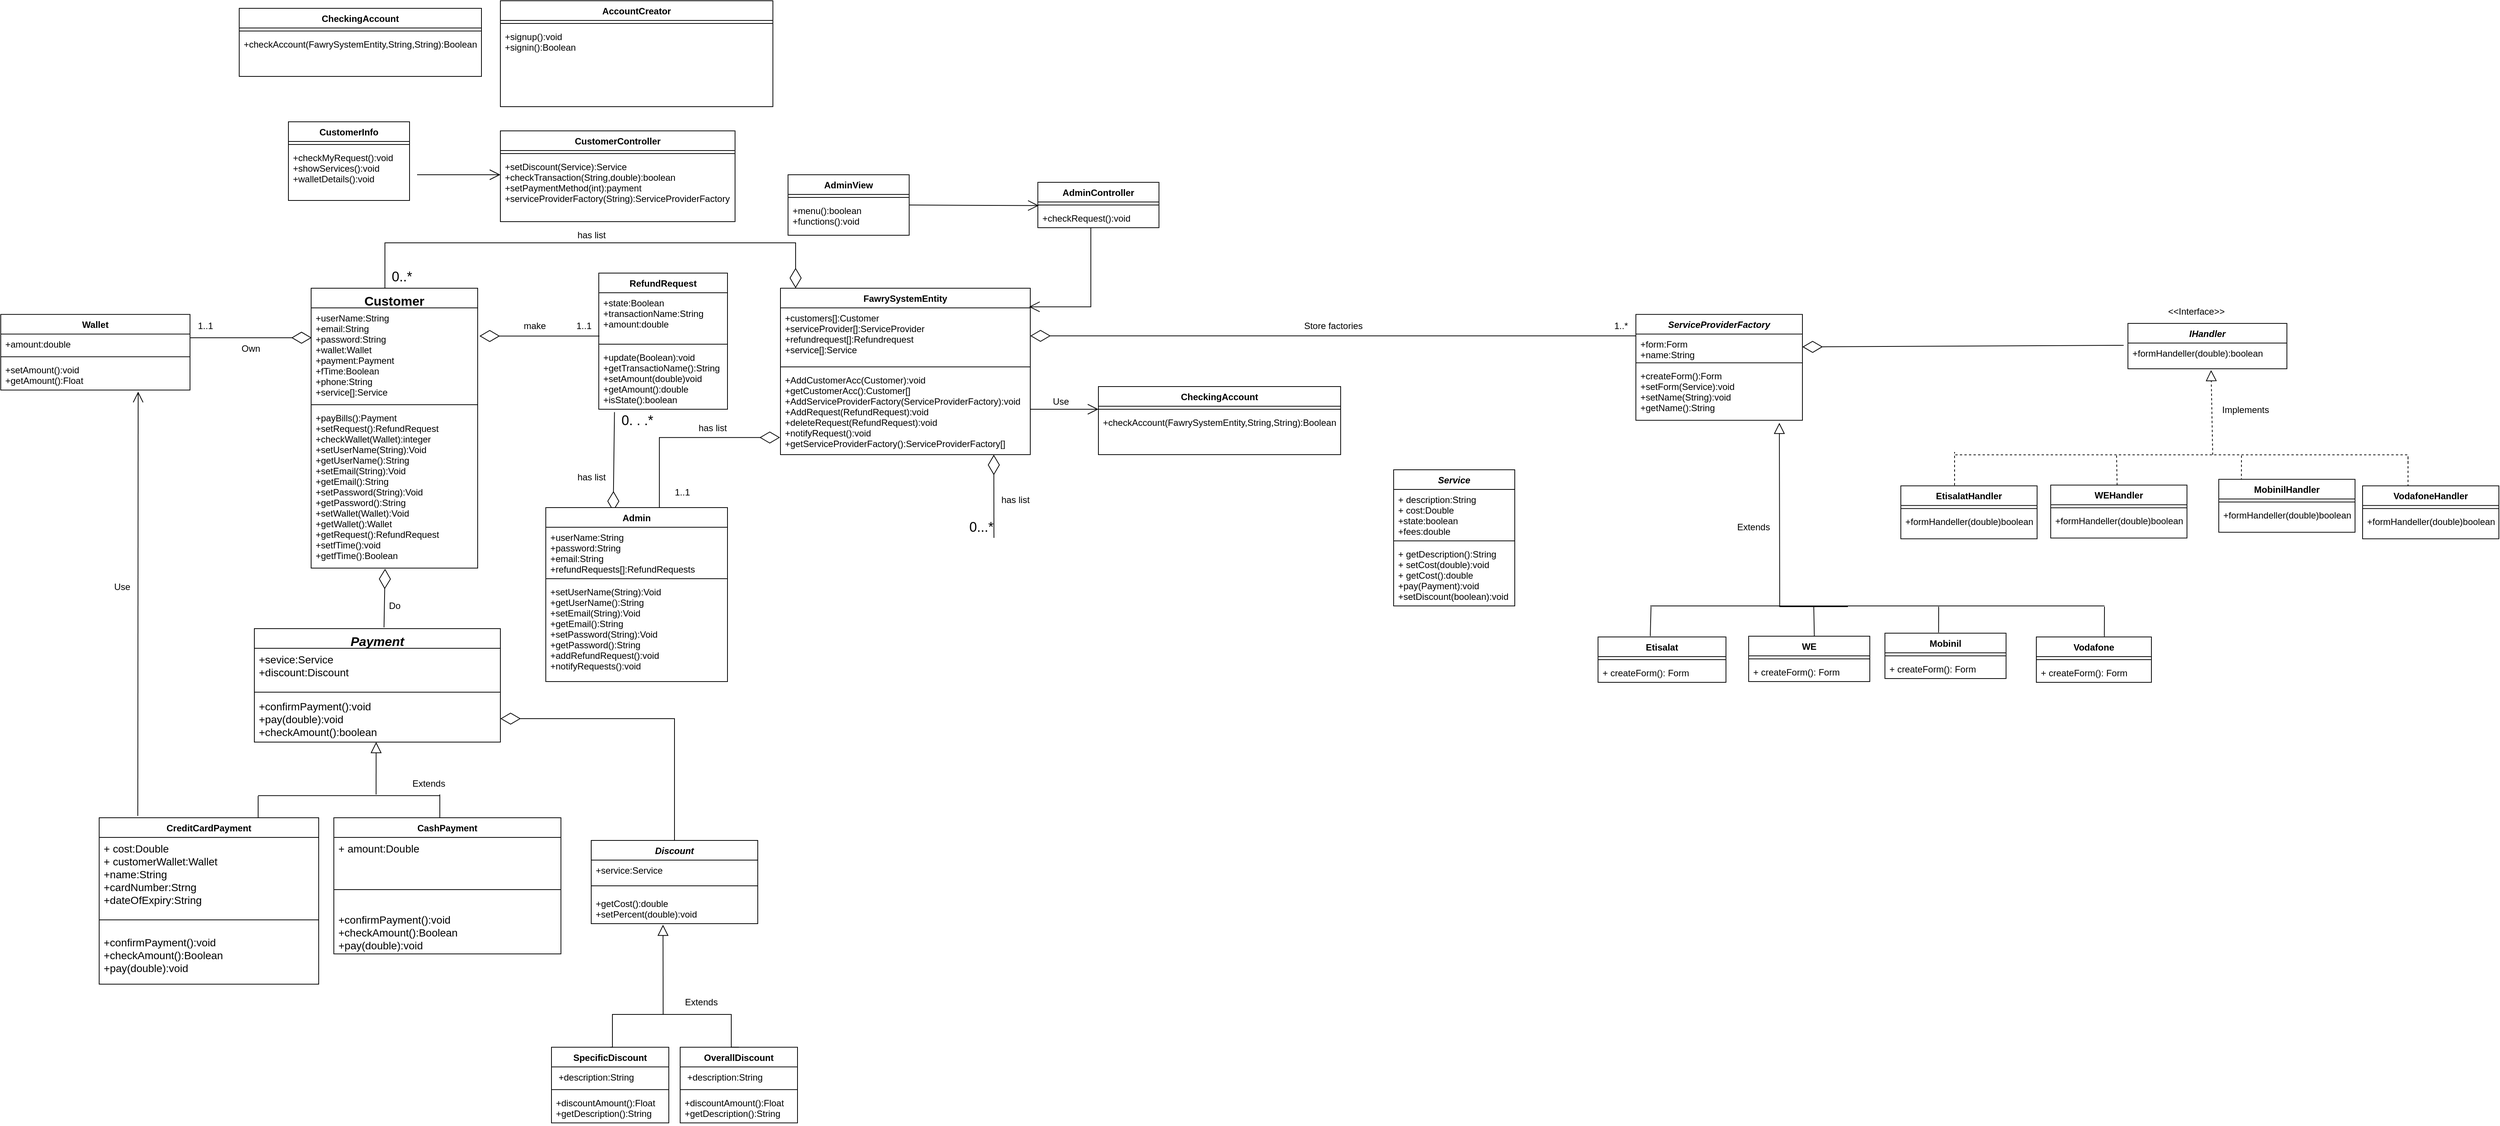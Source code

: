 <mxfile version="20.7.4" type="device"><diagram id="1RQ4lbijzEY4sFkO3ZOC" name="Page-1"><mxGraphModel dx="2350" dy="1999" grid="1" gridSize="10" guides="1" tooltips="1" connect="1" arrows="1" fold="1" page="1" pageScale="1" pageWidth="850" pageHeight="1100" math="0" shadow="0"><root><mxCell id="0"/><mxCell id="1" parent="0"/><mxCell id="um79pmRPh8STGuMXnZxT-13" value="Wallet" style="swimlane;fontStyle=1;align=center;verticalAlign=top;childLayout=stackLayout;horizontal=1;startSize=26;horizontalStack=0;resizeParent=1;resizeParentMax=0;resizeLast=0;collapsible=1;marginBottom=0;" parent="1" vertex="1"><mxGeometry x="-740" y="4.59" width="250" height="100" as="geometry"/></mxCell><mxCell id="um79pmRPh8STGuMXnZxT-14" value="+amount:double&#10;" style="text;strokeColor=none;fillColor=none;align=left;verticalAlign=top;spacingLeft=4;spacingRight=4;overflow=hidden;rotatable=0;points=[[0,0.5],[1,0.5]];portConstraint=eastwest;" parent="um79pmRPh8STGuMXnZxT-13" vertex="1"><mxGeometry y="26" width="250" height="26" as="geometry"/></mxCell><mxCell id="um79pmRPh8STGuMXnZxT-15" value="" style="line;strokeWidth=1;fillColor=none;align=left;verticalAlign=middle;spacingTop=-1;spacingLeft=3;spacingRight=3;rotatable=0;labelPosition=right;points=[];portConstraint=eastwest;" parent="um79pmRPh8STGuMXnZxT-13" vertex="1"><mxGeometry y="52" width="250" height="8" as="geometry"/></mxCell><mxCell id="um79pmRPh8STGuMXnZxT-16" value="+setAmount():void&#10;+getAmount():Float" style="text;strokeColor=none;fillColor=none;align=left;verticalAlign=top;spacingLeft=4;spacingRight=4;overflow=hidden;rotatable=0;points=[[0,0.5],[1,0.5]];portConstraint=eastwest;" parent="um79pmRPh8STGuMXnZxT-13" vertex="1"><mxGeometry y="60" width="250" height="40" as="geometry"/></mxCell><mxCell id="um79pmRPh8STGuMXnZxT-22" value="" style="endArrow=diamondThin;endFill=0;endSize=24;html=1;rounded=0;entryX=0.004;entryY=-0.008;entryDx=0;entryDy=0;entryPerimeter=0;exitX=1;exitY=0.188;exitDx=0;exitDy=0;exitPerimeter=0;" parent="1" source="um79pmRPh8STGuMXnZxT-14" edge="1"><mxGeometry width="160" relative="1" as="geometry"><mxPoint x="-420" y="35" as="sourcePoint"/><mxPoint x="-329.2" y="35.488" as="targetPoint"/></mxGeometry></mxCell><mxCell id="um79pmRPh8STGuMXnZxT-61" value="CreditCardPayment" style="swimlane;fontStyle=1;align=center;verticalAlign=top;childLayout=stackLayout;horizontal=1;startSize=26;horizontalStack=0;resizeParent=1;resizeParentMax=0;resizeLast=0;collapsible=1;marginBottom=0;" parent="1" vertex="1"><mxGeometry x="-610" y="670" width="290" height="220" as="geometry"/></mxCell><mxCell id="mpsDsUmjlcxF8dtk74D0-44" value="+ cost:Double&#10;+ customerWallet:Wallet&#10;+name:String&#10;+cardNumber:Strng&#10;+dateOfExpiry:String" style="text;strokeColor=none;fillColor=none;align=left;verticalAlign=top;spacingLeft=4;spacingRight=4;overflow=hidden;rotatable=0;points=[[0,0.5],[1,0.5]];portConstraint=eastwest;fontSize=14;" parent="um79pmRPh8STGuMXnZxT-61" vertex="1"><mxGeometry y="26" width="290" height="94" as="geometry"/></mxCell><mxCell id="um79pmRPh8STGuMXnZxT-63" value="" style="line;strokeWidth=1;fillColor=none;align=left;verticalAlign=middle;spacingTop=-1;spacingLeft=3;spacingRight=3;rotatable=0;labelPosition=right;points=[];portConstraint=eastwest;" parent="um79pmRPh8STGuMXnZxT-61" vertex="1"><mxGeometry y="120" width="290" height="30" as="geometry"/></mxCell><mxCell id="mpsDsUmjlcxF8dtk74D0-45" value="+confirmPayment():void&#10;+checkAmount():Boolean&#10;+pay(double):void" style="text;strokeColor=none;fillColor=none;align=left;verticalAlign=top;spacingLeft=4;spacingRight=4;overflow=hidden;rotatable=0;points=[[0,0.5],[1,0.5]];portConstraint=eastwest;fontSize=14;" parent="um79pmRPh8STGuMXnZxT-61" vertex="1"><mxGeometry y="150" width="290" height="70" as="geometry"/></mxCell><mxCell id="um79pmRPh8STGuMXnZxT-65" value="" style="endArrow=block;endFill=0;endSize=12;html=1;rounded=0;entryX=0.495;entryY=1;entryDx=0;entryDy=0;entryPerimeter=0;" parent="1" target="mpsDsUmjlcxF8dtk74D0-43" edge="1"><mxGeometry width="160" relative="1" as="geometry"><mxPoint x="-244.2" y="639.19" as="sourcePoint"/><mxPoint x="-244" y="580" as="targetPoint"/></mxGeometry></mxCell><mxCell id="um79pmRPh8STGuMXnZxT-66" value="" style="endArrow=none;html=1;rounded=0;" parent="1" edge="1"><mxGeometry width="50" height="50" relative="1" as="geometry"><mxPoint x="-400" y="640.78" as="sourcePoint"/><mxPoint x="-160" y="640.78" as="targetPoint"/></mxGeometry></mxCell><mxCell id="um79pmRPh8STGuMXnZxT-67" value="" style="endArrow=none;html=1;rounded=0;" parent="1" edge="1"><mxGeometry width="50" height="50" relative="1" as="geometry"><mxPoint x="-400" y="670" as="sourcePoint"/><mxPoint x="-400" y="641.19" as="targetPoint"/></mxGeometry></mxCell><mxCell id="um79pmRPh8STGuMXnZxT-68" value="" style="endArrow=none;html=1;rounded=0;" parent="1" edge="1"><mxGeometry width="50" height="50" relative="1" as="geometry"><mxPoint x="-160" y="679.19" as="sourcePoint"/><mxPoint x="-160" y="639.19" as="targetPoint"/></mxGeometry></mxCell><mxCell id="X_IhOLupGLxGYrl5g302-16" value="" style="endArrow=diamondThin;endFill=0;endSize=24;html=1;rounded=0;exitX=0.122;exitY=1.046;exitDx=0;exitDy=0;exitPerimeter=0;entryX=0.371;entryY=0.022;entryDx=0;entryDy=0;entryPerimeter=0;" parent="1" source="ZZKwGutRrOX9FmuU-Jzd-17" target="uCQElASa_65ffmEhhu0F-1" edge="1"><mxGeometry width="160" relative="1" as="geometry"><mxPoint x="69" y="50" as="sourcePoint"/><mxPoint x="70" y="330" as="targetPoint"/></mxGeometry></mxCell><mxCell id="X_IhOLupGLxGYrl5g302-17" value="&lt;font style=&quot;font-size: 18px;&quot;&gt;0. . .*&lt;/font&gt;" style="text;html=1;strokeColor=none;fillColor=none;align=center;verticalAlign=middle;whiteSpace=wrap;rounded=0;" parent="1" vertex="1"><mxGeometry x="71" y="130" width="60" height="30" as="geometry"/></mxCell><mxCell id="mpsDsUmjlcxF8dtk74D0-13" value="FawrySystemEntity" style="swimlane;fontStyle=1;align=center;verticalAlign=top;childLayout=stackLayout;horizontal=1;startSize=26;horizontalStack=0;resizeParent=1;resizeParentMax=0;resizeLast=0;collapsible=1;marginBottom=0;" parent="1" vertex="1"><mxGeometry x="290" y="-30" width="330" height="220" as="geometry"/></mxCell><mxCell id="mpsDsUmjlcxF8dtk74D0-14" value="+customers[]:Customer&#10;+serviceProvider[]:ServiceProvider&#10;+refundrequest[]:Refundrequest&#10;+service[]:Service&#10;" style="text;strokeColor=none;fillColor=none;align=left;verticalAlign=top;spacingLeft=4;spacingRight=4;overflow=hidden;rotatable=0;points=[[0,0.5],[1,0.5]];portConstraint=eastwest;" parent="mpsDsUmjlcxF8dtk74D0-13" vertex="1"><mxGeometry y="26" width="330" height="74" as="geometry"/></mxCell><mxCell id="mpsDsUmjlcxF8dtk74D0-15" value="" style="line;strokeWidth=1;fillColor=none;align=left;verticalAlign=middle;spacingTop=-1;spacingLeft=3;spacingRight=3;rotatable=0;labelPosition=right;points=[];portConstraint=eastwest;" parent="mpsDsUmjlcxF8dtk74D0-13" vertex="1"><mxGeometry y="100" width="330" height="8" as="geometry"/></mxCell><mxCell id="mpsDsUmjlcxF8dtk74D0-16" value="+AddCustomerAcc(Customer):void&#10;+getCustomerAcc():Customer[]&#10;+AddServiceProviderFactory(ServiceProviderFactory):void&#10;+AddRequest(RefundRequest):void&#10;+deleteRequest(RefundRequest):void&#10;+notifyRequest():void&#10;+getServiceProviderFactory():ServiceProviderFactory[]" style="text;strokeColor=none;fillColor=none;align=left;verticalAlign=top;spacingLeft=4;spacingRight=4;overflow=hidden;rotatable=0;points=[[0,0.5],[1,0.5]];portConstraint=eastwest;" parent="mpsDsUmjlcxF8dtk74D0-13" vertex="1"><mxGeometry y="108" width="330" height="112" as="geometry"/></mxCell><mxCell id="mpsDsUmjlcxF8dtk74D0-19" value="" style="endArrow=diamondThin;endFill=0;endSize=24;html=1;rounded=0;edgeStyle=orthogonalEdgeStyle;entryX=-0.002;entryY=0.798;entryDx=0;entryDy=0;entryPerimeter=0;" parent="1" source="uCQElASa_65ffmEhhu0F-1" target="mpsDsUmjlcxF8dtk74D0-16" edge="1"><mxGeometry width="160" relative="1" as="geometry"><mxPoint x="130" y="280" as="sourcePoint"/><mxPoint x="260" y="170" as="targetPoint"/><Array as="points"><mxPoint x="130" y="167"/></Array></mxGeometry></mxCell><mxCell id="mpsDsUmjlcxF8dtk74D0-23" value="" style="endArrow=diamondThin;endFill=0;endSize=24;html=1;rounded=0;fontSize=18;edgeStyle=orthogonalEdgeStyle;exitX=0.443;exitY=0.07;exitDx=0;exitDy=0;exitPerimeter=0;" parent="1" source="mpsDsUmjlcxF8dtk74D0-33" edge="1"><mxGeometry width="160" relative="1" as="geometry"><mxPoint x="-241.4" y="7" as="sourcePoint"/><mxPoint x="310" y="-30" as="targetPoint"/><Array as="points"><mxPoint x="-232" y="-90"/><mxPoint x="310" y="-90"/></Array></mxGeometry></mxCell><mxCell id="mpsDsUmjlcxF8dtk74D0-24" value="&lt;font style=&quot;font-size: 18px;&quot;&gt;0..*&lt;/font&gt;" style="text;html=1;strokeColor=none;fillColor=none;align=center;verticalAlign=middle;whiteSpace=wrap;rounded=0;" parent="1" vertex="1"><mxGeometry x="-240" y="-60" width="60" height="30" as="geometry"/></mxCell><mxCell id="mpsDsUmjlcxF8dtk74D0-25" value="" style="endArrow=diamondThin;endFill=0;endSize=24;html=1;rounded=0;entryX=1;entryY=0.5;entryDx=0;entryDy=0;edgeStyle=orthogonalEdgeStyle;exitX=0;exitY=0.182;exitDx=0;exitDy=0;exitPerimeter=0;" parent="1" source="7oeGyRP91o4FRapvEFG--23" target="mpsDsUmjlcxF8dtk74D0-14" edge="1"><mxGeometry width="160" relative="1" as="geometry"><mxPoint x="1390" y="30" as="sourcePoint"/><mxPoint x="880.96" y="49.996" as="targetPoint"/><Array as="points"><mxPoint x="1420" y="33"/></Array></mxGeometry></mxCell><mxCell id="mpsDsUmjlcxF8dtk74D0-31" value="" style="endArrow=diamondThin;endFill=0;endSize=24;html=1;rounded=0;fontSize=18;entryX=0.854;entryY=1.001;entryDx=0;entryDy=0;entryPerimeter=0;" parent="1" target="mpsDsUmjlcxF8dtk74D0-16" edge="1"><mxGeometry width="160" relative="1" as="geometry"><mxPoint x="572" y="300" as="sourcePoint"/><mxPoint x="465" y="170" as="targetPoint"/></mxGeometry></mxCell><mxCell id="mpsDsUmjlcxF8dtk74D0-33" value="Customer" style="swimlane;fontStyle=1;align=center;verticalAlign=top;childLayout=stackLayout;horizontal=1;startSize=26;horizontalStack=0;resizeParent=1;resizeParentMax=0;resizeLast=0;collapsible=1;marginBottom=0;fontSize=17;" parent="1" vertex="1"><mxGeometry x="-330" y="-30" width="220" height="370" as="geometry"/></mxCell><mxCell id="mpsDsUmjlcxF8dtk74D0-34" value="+userName:String&#10;+email:String&#10;+password:String&#10;+wallet:Wallet&#10;+payment:Payment&#10;+fTime:Boolean&#10;+phone:String&#10;+service[]:Service&#10;" style="text;strokeColor=none;fillColor=none;align=left;verticalAlign=top;spacingLeft=4;spacingRight=4;overflow=hidden;rotatable=0;points=[[0,0.5],[1,0.5]];portConstraint=eastwest;fontSize=12;" parent="mpsDsUmjlcxF8dtk74D0-33" vertex="1"><mxGeometry y="26" width="220" height="124" as="geometry"/></mxCell><mxCell id="mpsDsUmjlcxF8dtk74D0-35" value="" style="line;strokeWidth=1;fillColor=none;align=left;verticalAlign=middle;spacingTop=-1;spacingLeft=3;spacingRight=3;rotatable=0;labelPosition=right;points=[];portConstraint=eastwest;fontSize=18;" parent="mpsDsUmjlcxF8dtk74D0-33" vertex="1"><mxGeometry y="150" width="220" height="8" as="geometry"/></mxCell><mxCell id="mpsDsUmjlcxF8dtk74D0-36" value="+payBills():Payment&#10;+setRequest():RefundRequest&#10;+checkWallet(Wallet):integer&#10;+setUserName(String):Void&#10;+getUserName():String&#10;+setEmail(String):Void&#10;+getEmail():String&#10;+setPassword(String):Void&#10;+getPassword():String&#10;+setWallet(Wallet):Void&#10;+getWallet():Wallet&#10;+getRequest():RefundRequest&#10;+setfTime():void&#10;+getfTime():Boolean&#10;" style="text;strokeColor=none;fillColor=none;align=left;verticalAlign=top;spacingLeft=4;spacingRight=4;overflow=hidden;rotatable=0;points=[[0,0.5],[1,0.5]];portConstraint=eastwest;fontSize=12;" parent="mpsDsUmjlcxF8dtk74D0-33" vertex="1"><mxGeometry y="158" width="220" height="212" as="geometry"/></mxCell><mxCell id="mpsDsUmjlcxF8dtk74D0-40" value="Payment" style="swimlane;fontStyle=3;align=center;verticalAlign=top;childLayout=stackLayout;horizontal=1;startSize=26;horizontalStack=0;resizeParent=1;resizeParentMax=0;resizeLast=0;collapsible=1;marginBottom=0;fontSize=17;" parent="1" vertex="1"><mxGeometry x="-405" y="420" width="325" height="150" as="geometry"/></mxCell><mxCell id="mpsDsUmjlcxF8dtk74D0-41" value="+sevice:Service&#10;+discount:Discount&#10;" style="text;strokeColor=none;fillColor=none;align=left;verticalAlign=top;spacingLeft=4;spacingRight=4;overflow=hidden;rotatable=0;points=[[0,0.5],[1,0.5]];portConstraint=eastwest;fontSize=14;" parent="mpsDsUmjlcxF8dtk74D0-40" vertex="1"><mxGeometry y="26" width="325" height="54" as="geometry"/></mxCell><mxCell id="mpsDsUmjlcxF8dtk74D0-42" value="" style="line;strokeWidth=1;fillColor=none;align=left;verticalAlign=middle;spacingTop=-1;spacingLeft=3;spacingRight=3;rotatable=0;labelPosition=right;points=[];portConstraint=eastwest;fontSize=17;" parent="mpsDsUmjlcxF8dtk74D0-40" vertex="1"><mxGeometry y="80" width="325" height="8" as="geometry"/></mxCell><mxCell id="mpsDsUmjlcxF8dtk74D0-43" value="+confirmPayment():void&#10;+pay(double):void&#10;+checkAmount():boolean" style="text;strokeColor=none;fillColor=none;align=left;verticalAlign=top;spacingLeft=4;spacingRight=4;overflow=hidden;rotatable=0;points=[[0,0.5],[1,0.5]];portConstraint=eastwest;fontSize=14;" parent="mpsDsUmjlcxF8dtk74D0-40" vertex="1"><mxGeometry y="88" width="325" height="62" as="geometry"/></mxCell><mxCell id="mpsDsUmjlcxF8dtk74D0-46" value="CashPayment" style="swimlane;fontStyle=1;align=center;verticalAlign=top;childLayout=stackLayout;horizontal=1;startSize=26;horizontalStack=0;resizeParent=1;resizeParentMax=0;resizeLast=0;collapsible=1;marginBottom=0;" parent="1" vertex="1"><mxGeometry x="-300" y="670" width="300" height="180" as="geometry"/></mxCell><mxCell id="mpsDsUmjlcxF8dtk74D0-47" value="+ amount:Double" style="text;strokeColor=none;fillColor=none;align=left;verticalAlign=top;spacingLeft=4;spacingRight=4;overflow=hidden;rotatable=0;points=[[0,0.5],[1,0.5]];portConstraint=eastwest;fontSize=14;" parent="mpsDsUmjlcxF8dtk74D0-46" vertex="1"><mxGeometry y="26" width="300" height="44" as="geometry"/></mxCell><mxCell id="mpsDsUmjlcxF8dtk74D0-48" value="" style="line;strokeWidth=1;fillColor=none;align=left;verticalAlign=middle;spacingTop=-1;spacingLeft=3;spacingRight=3;rotatable=0;labelPosition=right;points=[];portConstraint=eastwest;" parent="mpsDsUmjlcxF8dtk74D0-46" vertex="1"><mxGeometry y="70" width="300" height="50" as="geometry"/></mxCell><mxCell id="mpsDsUmjlcxF8dtk74D0-49" value="+confirmPayment():void&#10;+checkAmount():Boolean&#10;+pay(double):void" style="text;strokeColor=none;fillColor=none;align=left;verticalAlign=top;spacingLeft=4;spacingRight=4;overflow=hidden;rotatable=0;points=[[0,0.5],[1,0.5]];portConstraint=eastwest;fontSize=14;" parent="mpsDsUmjlcxF8dtk74D0-46" vertex="1"><mxGeometry y="120" width="300" height="60" as="geometry"/></mxCell><mxCell id="uCQElASa_65ffmEhhu0F-1" value="Admin" style="swimlane;fontStyle=1;align=center;verticalAlign=top;childLayout=stackLayout;horizontal=1;startSize=26;horizontalStack=0;resizeParent=1;resizeParentMax=0;resizeLast=0;collapsible=1;marginBottom=0;" parent="1" vertex="1"><mxGeometry x="-20" y="260.01" width="240" height="230" as="geometry"/></mxCell><mxCell id="uCQElASa_65ffmEhhu0F-2" value="+userName:String&#10;+password:String&#10;+email:String&#10;+refundRequests[]:RefundRequests" style="text;strokeColor=none;fillColor=none;align=left;verticalAlign=top;spacingLeft=4;spacingRight=4;overflow=hidden;rotatable=0;points=[[0,0.5],[1,0.5]];portConstraint=eastwest;" parent="uCQElASa_65ffmEhhu0F-1" vertex="1"><mxGeometry y="26" width="240" height="64" as="geometry"/></mxCell><mxCell id="uCQElASa_65ffmEhhu0F-3" value="" style="line;strokeWidth=1;fillColor=none;align=left;verticalAlign=middle;spacingTop=-1;spacingLeft=3;spacingRight=3;rotatable=0;labelPosition=right;points=[];portConstraint=eastwest;" parent="uCQElASa_65ffmEhhu0F-1" vertex="1"><mxGeometry y="90" width="240" height="8" as="geometry"/></mxCell><mxCell id="uCQElASa_65ffmEhhu0F-4" value="+setUserName(String):Void&#10;+getUserName():String&#10;+setEmail(String):Void&#10;+getEmail():String&#10;+setPassword(String):Void&#10;+getPassword():String&#10;+addRefundRequest():void&#10;+notifyRequests():void&#10;" style="text;strokeColor=none;fillColor=none;align=left;verticalAlign=top;spacingLeft=4;spacingRight=4;overflow=hidden;rotatable=0;points=[[0,0.5],[1,0.5]];portConstraint=eastwest;" parent="uCQElASa_65ffmEhhu0F-1" vertex="1"><mxGeometry y="98" width="240" height="132" as="geometry"/></mxCell><mxCell id="iYkMWlvOOUJB1K2-9C_M-9" value="" style="endArrow=diamondThin;endFill=0;endSize=24;html=1;rounded=0;exitX=0.527;exitY=-0.011;exitDx=0;exitDy=0;exitPerimeter=0;entryX=0.444;entryY=1.004;entryDx=0;entryDy=0;entryPerimeter=0;" parent="1" source="mpsDsUmjlcxF8dtk74D0-40" target="mpsDsUmjlcxF8dtk74D0-36" edge="1"><mxGeometry width="160" relative="1" as="geometry"><mxPoint x="-236" y="410" as="sourcePoint"/><mxPoint x="-234" y="380" as="targetPoint"/></mxGeometry></mxCell><mxCell id="iYkMWlvOOUJB1K2-9C_M-13" value="&lt;span style=&quot;font-size: 18px;&quot;&gt;0...*&lt;/span&gt;" style="text;html=1;align=center;verticalAlign=middle;resizable=0;points=[];autosize=1;strokeColor=none;fillColor=none;" parent="1" vertex="1"><mxGeometry x="525" y="266.19" width="60" height="40" as="geometry"/></mxCell><mxCell id="iYkMWlvOOUJB1K2-9C_M-48" value="" style="endArrow=diamondThin;endFill=0;endSize=24;html=1;rounded=0;entryX=1;entryY=0.5;entryDx=0;entryDy=0;exitX=-0.027;exitY=0.088;exitDx=0;exitDy=0;exitPerimeter=0;" parent="1" source="oXMDRk4TlRXL0yXKwImL-18" target="7oeGyRP91o4FRapvEFG--24" edge="1"><mxGeometry width="160" relative="1" as="geometry"><mxPoint x="1990" y="50" as="sourcePoint"/><mxPoint x="1651" y="120" as="targetPoint"/></mxGeometry></mxCell><mxCell id="ZZKwGutRrOX9FmuU-Jzd-14" value="RefundRequest" style="swimlane;fontStyle=1;align=center;verticalAlign=top;childLayout=stackLayout;horizontal=1;startSize=26;horizontalStack=0;resizeParent=1;resizeParentMax=0;resizeLast=0;collapsible=1;marginBottom=0;" parent="1" vertex="1"><mxGeometry x="50" y="-50" width="170" height="180" as="geometry"/></mxCell><mxCell id="ZZKwGutRrOX9FmuU-Jzd-15" value="+state:Boolean&#10;+transactionName:String&#10;+amount:double&#10;" style="text;strokeColor=none;fillColor=none;align=left;verticalAlign=top;spacingLeft=4;spacingRight=4;overflow=hidden;rotatable=0;points=[[0,0.5],[1,0.5]];portConstraint=eastwest;" parent="ZZKwGutRrOX9FmuU-Jzd-14" vertex="1"><mxGeometry y="26" width="170" height="64" as="geometry"/></mxCell><mxCell id="ZZKwGutRrOX9FmuU-Jzd-16" value="" style="line;strokeWidth=1;fillColor=none;align=left;verticalAlign=middle;spacingTop=-1;spacingLeft=3;spacingRight=3;rotatable=0;labelPosition=right;points=[];portConstraint=eastwest;" parent="ZZKwGutRrOX9FmuU-Jzd-14" vertex="1"><mxGeometry y="90" width="170" height="8" as="geometry"/></mxCell><mxCell id="ZZKwGutRrOX9FmuU-Jzd-17" value="+update(Boolean):void&#10;+getTransactioName():String&#10;+setAmount(double)void&#10;+getAmount():double&#10;+isState():boolean&#10;" style="text;strokeColor=none;fillColor=none;align=left;verticalAlign=top;spacingLeft=4;spacingRight=4;overflow=hidden;rotatable=0;points=[[0,0.5],[1,0.5]];portConstraint=eastwest;" parent="ZZKwGutRrOX9FmuU-Jzd-14" vertex="1"><mxGeometry y="98" width="170" height="82" as="geometry"/></mxCell><mxCell id="ZZKwGutRrOX9FmuU-Jzd-18" value="" style="endArrow=diamondThin;endFill=0;endSize=24;html=1;rounded=0;entryX=1.011;entryY=0.3;entryDx=0;entryDy=0;entryPerimeter=0;exitX=0.005;exitY=0.895;exitDx=0;exitDy=0;exitPerimeter=0;" parent="1" source="ZZKwGutRrOX9FmuU-Jzd-15" target="mpsDsUmjlcxF8dtk74D0-34" edge="1"><mxGeometry width="160" relative="1" as="geometry"><mxPoint x="50" y="-20" as="sourcePoint"/><mxPoint x="-90" y="30" as="targetPoint"/></mxGeometry></mxCell><mxCell id="ZZKwGutRrOX9FmuU-Jzd-19" value="CheckingAccount" style="swimlane;fontStyle=1;align=center;verticalAlign=top;childLayout=stackLayout;horizontal=1;startSize=26;horizontalStack=0;resizeParent=1;resizeParentMax=0;resizeLast=0;collapsible=1;marginBottom=0;" parent="1" vertex="1"><mxGeometry x="710" y="100" width="320" height="90" as="geometry"/></mxCell><mxCell id="ZZKwGutRrOX9FmuU-Jzd-21" value="" style="line;strokeWidth=1;fillColor=none;align=left;verticalAlign=middle;spacingTop=-1;spacingLeft=3;spacingRight=3;rotatable=0;labelPosition=right;points=[];portConstraint=eastwest;" parent="ZZKwGutRrOX9FmuU-Jzd-19" vertex="1"><mxGeometry y="26" width="320" height="8" as="geometry"/></mxCell><mxCell id="ZZKwGutRrOX9FmuU-Jzd-22" value="+checkAccount(FawrySystemEntity,String,String):Boolean" style="text;strokeColor=none;fillColor=none;align=left;verticalAlign=top;spacingLeft=4;spacingRight=4;overflow=hidden;rotatable=0;points=[[0,0.5],[1,0.5]];portConstraint=eastwest;" parent="ZZKwGutRrOX9FmuU-Jzd-19" vertex="1"><mxGeometry y="34" width="320" height="56" as="geometry"/></mxCell><mxCell id="ZZKwGutRrOX9FmuU-Jzd-23" value="" style="endArrow=open;endFill=1;endSize=12;html=1;rounded=0;" parent="1" edge="1"><mxGeometry width="160" relative="1" as="geometry"><mxPoint x="620" y="130" as="sourcePoint"/><mxPoint x="710" y="130" as="targetPoint"/></mxGeometry></mxCell><mxCell id="NmKV2HU6o6KcUOtoJzKY-3" value="Service" style="swimlane;fontStyle=3;align=center;verticalAlign=top;childLayout=stackLayout;horizontal=1;startSize=26;horizontalStack=0;resizeParent=1;resizeParentMax=0;resizeLast=0;collapsible=1;marginBottom=0;" parent="1" vertex="1"><mxGeometry x="1100" y="210" width="160" height="180" as="geometry"/></mxCell><mxCell id="NmKV2HU6o6KcUOtoJzKY-4" value="+ description:String&#10;+ cost:Double&#10;+state:boolean&#10;+fees:double" style="text;strokeColor=none;fillColor=none;align=left;verticalAlign=top;spacingLeft=4;spacingRight=4;overflow=hidden;rotatable=0;points=[[0,0.5],[1,0.5]];portConstraint=eastwest;" parent="NmKV2HU6o6KcUOtoJzKY-3" vertex="1"><mxGeometry y="26" width="160" height="64" as="geometry"/></mxCell><mxCell id="NmKV2HU6o6KcUOtoJzKY-5" value="" style="line;strokeWidth=1;fillColor=none;align=left;verticalAlign=middle;spacingTop=-1;spacingLeft=3;spacingRight=3;rotatable=0;labelPosition=right;points=[];portConstraint=eastwest;" parent="NmKV2HU6o6KcUOtoJzKY-3" vertex="1"><mxGeometry y="90" width="160" height="8" as="geometry"/></mxCell><mxCell id="NmKV2HU6o6KcUOtoJzKY-6" value="+ getDescription():String&#10;+ setCost(double):void&#10;+ getCost():double&#10;+pay(Payment):void&#10;+setDiscount(boolean):void" style="text;strokeColor=none;fillColor=none;align=left;verticalAlign=top;spacingLeft=4;spacingRight=4;overflow=hidden;rotatable=0;points=[[0,0.5],[1,0.5]];portConstraint=eastwest;fontStyle=0" parent="NmKV2HU6o6KcUOtoJzKY-3" vertex="1"><mxGeometry y="98" width="160" height="82" as="geometry"/></mxCell><mxCell id="NmKV2HU6o6KcUOtoJzKY-19" value="" style="endArrow=open;endFill=1;endSize=12;html=1;rounded=0;entryX=0.726;entryY=1.054;entryDx=0;entryDy=0;entryPerimeter=0;exitX=0.176;exitY=-0.011;exitDx=0;exitDy=0;exitPerimeter=0;" parent="1" source="um79pmRPh8STGuMXnZxT-61" target="um79pmRPh8STGuMXnZxT-16" edge="1"><mxGeometry width="160" relative="1" as="geometry"><mxPoint x="-560" y="670" as="sourcePoint"/><mxPoint x="-430" y="410" as="targetPoint"/></mxGeometry></mxCell><mxCell id="NmKV2HU6o6KcUOtoJzKY-20" value="WE" style="swimlane;fontStyle=1;align=center;verticalAlign=top;childLayout=stackLayout;horizontal=1;startSize=26;horizontalStack=0;resizeParent=1;resizeParentMax=0;resizeLast=0;collapsible=1;marginBottom=0;" parent="1" vertex="1"><mxGeometry x="1569" y="430.01" width="160" height="60" as="geometry"/></mxCell><mxCell id="NmKV2HU6o6KcUOtoJzKY-22" value="" style="line;strokeWidth=1;fillColor=none;align=left;verticalAlign=middle;spacingTop=-1;spacingLeft=3;spacingRight=3;rotatable=0;labelPosition=right;points=[];portConstraint=eastwest;" parent="NmKV2HU6o6KcUOtoJzKY-20" vertex="1"><mxGeometry y="26" width="160" height="8" as="geometry"/></mxCell><mxCell id="NmKV2HU6o6KcUOtoJzKY-23" value="+ createForm(): Form" style="text;strokeColor=none;fillColor=none;align=left;verticalAlign=top;spacingLeft=4;spacingRight=4;overflow=hidden;rotatable=0;points=[[0,0.5],[1,0.5]];portConstraint=eastwest;" parent="NmKV2HU6o6KcUOtoJzKY-20" vertex="1"><mxGeometry y="34" width="160" height="26" as="geometry"/></mxCell><mxCell id="NmKV2HU6o6KcUOtoJzKY-24" value="Mobinil" style="swimlane;fontStyle=1;align=center;verticalAlign=top;childLayout=stackLayout;horizontal=1;startSize=26;horizontalStack=0;resizeParent=1;resizeParentMax=0;resizeLast=0;collapsible=1;marginBottom=0;" parent="1" vertex="1"><mxGeometry x="1749" y="426.01" width="160" height="60" as="geometry"/></mxCell><mxCell id="NmKV2HU6o6KcUOtoJzKY-26" value="" style="line;strokeWidth=1;fillColor=none;align=left;verticalAlign=middle;spacingTop=-1;spacingLeft=3;spacingRight=3;rotatable=0;labelPosition=right;points=[];portConstraint=eastwest;" parent="NmKV2HU6o6KcUOtoJzKY-24" vertex="1"><mxGeometry y="26" width="160" height="8" as="geometry"/></mxCell><mxCell id="NmKV2HU6o6KcUOtoJzKY-27" value="+ createForm(): Form&#10;" style="text;strokeColor=none;fillColor=none;align=left;verticalAlign=top;spacingLeft=4;spacingRight=4;overflow=hidden;rotatable=0;points=[[0,0.5],[1,0.5]];portConstraint=eastwest;" parent="NmKV2HU6o6KcUOtoJzKY-24" vertex="1"><mxGeometry y="34" width="160" height="26" as="geometry"/></mxCell><mxCell id="NmKV2HU6o6KcUOtoJzKY-28" value="Etisalat" style="swimlane;fontStyle=1;align=center;verticalAlign=top;childLayout=stackLayout;horizontal=1;startSize=26;horizontalStack=0;resizeParent=1;resizeParentMax=0;resizeLast=0;collapsible=1;marginBottom=0;" parent="1" vertex="1"><mxGeometry x="1370" y="431.01" width="169" height="60" as="geometry"/></mxCell><mxCell id="NmKV2HU6o6KcUOtoJzKY-30" value="" style="line;strokeWidth=1;fillColor=none;align=left;verticalAlign=middle;spacingTop=-1;spacingLeft=3;spacingRight=3;rotatable=0;labelPosition=right;points=[];portConstraint=eastwest;" parent="NmKV2HU6o6KcUOtoJzKY-28" vertex="1"><mxGeometry y="26" width="169" height="8" as="geometry"/></mxCell><mxCell id="NmKV2HU6o6KcUOtoJzKY-31" value="+ createForm(): Form&#10;" style="text;strokeColor=none;fillColor=none;align=left;verticalAlign=top;spacingLeft=4;spacingRight=4;overflow=hidden;rotatable=0;points=[[0,0.5],[1,0.5]];portConstraint=eastwest;" parent="NmKV2HU6o6KcUOtoJzKY-28" vertex="1"><mxGeometry y="34" width="169" height="26" as="geometry"/></mxCell><mxCell id="NmKV2HU6o6KcUOtoJzKY-32" value="Vodafone" style="swimlane;fontStyle=1;align=center;verticalAlign=top;childLayout=stackLayout;horizontal=1;startSize=26;horizontalStack=0;resizeParent=1;resizeParentMax=0;resizeLast=0;collapsible=1;marginBottom=0;" parent="1" vertex="1"><mxGeometry x="1949" y="431.01" width="152" height="60" as="geometry"/></mxCell><mxCell id="NmKV2HU6o6KcUOtoJzKY-34" value="" style="line;strokeWidth=1;fillColor=none;align=left;verticalAlign=middle;spacingTop=-1;spacingLeft=3;spacingRight=3;rotatable=0;labelPosition=right;points=[];portConstraint=eastwest;" parent="NmKV2HU6o6KcUOtoJzKY-32" vertex="1"><mxGeometry y="26" width="152" height="8" as="geometry"/></mxCell><mxCell id="NmKV2HU6o6KcUOtoJzKY-35" value="+ createForm(): Form&#10;" style="text;strokeColor=none;fillColor=none;align=left;verticalAlign=top;spacingLeft=4;spacingRight=4;overflow=hidden;rotatable=0;points=[[0,0.5],[1,0.5]];portConstraint=eastwest;" parent="NmKV2HU6o6KcUOtoJzKY-32" vertex="1"><mxGeometry y="34" width="152" height="26" as="geometry"/></mxCell><mxCell id="NmKV2HU6o6KcUOtoJzKY-41" value="" style="endArrow=none;html=1;rounded=0;" parent="1" edge="1"><mxGeometry width="50" height="50" relative="1" as="geometry"><mxPoint x="2039" y="390.01" as="sourcePoint"/><mxPoint x="1439" y="390.01" as="targetPoint"/></mxGeometry></mxCell><mxCell id="4tMlvZDIrKio6m5S9mmi-1" value="" style="endArrow=none;html=1;rounded=0;" parent="1" edge="1"><mxGeometry width="50" height="50" relative="1" as="geometry"><mxPoint x="1439" y="430.01" as="sourcePoint"/><mxPoint x="1440" y="391.01" as="targetPoint"/></mxGeometry></mxCell><mxCell id="4tMlvZDIrKio6m5S9mmi-9" value="" style="endArrow=block;endFill=0;endSize=12;html=1;rounded=0;entryX=0.747;entryY=1;entryDx=0;entryDy=0;entryPerimeter=0;" parent="1" edge="1"><mxGeometry width="160" relative="1" as="geometry"><mxPoint x="1700" y="391.01" as="sourcePoint"/><mxPoint x="1609.52" y="148" as="targetPoint"/><Array as="points"><mxPoint x="1610" y="391"/></Array></mxGeometry></mxCell><mxCell id="4tMlvZDIrKio6m5S9mmi-11" value="" style="endArrow=none;html=1;rounded=0;entryX=0.443;entryY=-0.015;entryDx=0;entryDy=0;entryPerimeter=0;" parent="1" target="NmKV2HU6o6KcUOtoJzKY-24" edge="1"><mxGeometry width="50" height="50" relative="1" as="geometry"><mxPoint x="1820" y="391.01" as="sourcePoint"/><mxPoint x="1460" y="411.01" as="targetPoint"/></mxGeometry></mxCell><mxCell id="4tMlvZDIrKio6m5S9mmi-12" value="" style="endArrow=none;html=1;rounded=0;entryX=0.542;entryY=0.009;entryDx=0;entryDy=0;entryPerimeter=0;" parent="1" target="NmKV2HU6o6KcUOtoJzKY-20" edge="1"><mxGeometry width="50" height="50" relative="1" as="geometry"><mxPoint x="1655" y="391.01" as="sourcePoint"/><mxPoint x="1470" y="421.01" as="targetPoint"/></mxGeometry></mxCell><mxCell id="4tMlvZDIrKio6m5S9mmi-18" value="" style="endArrow=none;html=1;rounded=0;entryX=0.591;entryY=-0.01;entryDx=0;entryDy=0;entryPerimeter=0;" parent="1" target="NmKV2HU6o6KcUOtoJzKY-32" edge="1"><mxGeometry width="50" height="50" relative="1" as="geometry"><mxPoint x="2039" y="391.01" as="sourcePoint"/><mxPoint x="2039" y="421.01" as="targetPoint"/></mxGeometry></mxCell><mxCell id="4tMlvZDIrKio6m5S9mmi-59" value="" style="endArrow=none;dashed=1;html=1;rounded=0;" parent="1" edge="1"><mxGeometry width="50" height="50" relative="1" as="geometry"><mxPoint x="1841" y="236.49" as="sourcePoint"/><mxPoint x="1841" y="186.49" as="targetPoint"/></mxGeometry></mxCell><mxCell id="4tMlvZDIrKio6m5S9mmi-62" value="" style="endArrow=none;dashed=1;html=1;rounded=0;" parent="1" edge="1"><mxGeometry width="50" height="50" relative="1" as="geometry"><mxPoint x="2440" y="201.19" as="sourcePoint"/><mxPoint x="2440" y="231.19" as="targetPoint"/><Array as="points"><mxPoint x="2440" y="191.19"/><mxPoint x="2440" y="211.19"/></Array></mxGeometry></mxCell><mxCell id="6fFXjO-Bm82MmEm5Ol9g-6" value="SpecificDiscount" style="swimlane;fontStyle=1;align=center;verticalAlign=top;childLayout=stackLayout;horizontal=1;startSize=26;horizontalStack=0;resizeParent=1;resizeParentMax=0;resizeLast=0;collapsible=1;marginBottom=0;" parent="1" vertex="1"><mxGeometry x="-12.5" y="973.38" width="155" height="100" as="geometry"/></mxCell><mxCell id="6fFXjO-Bm82MmEm5Ol9g-7" value="&#9;&#9; +description:String" style="text;strokeColor=none;fillColor=none;align=left;verticalAlign=top;spacingLeft=4;spacingRight=4;overflow=hidden;rotatable=0;points=[[0,0.5],[1,0.5]];portConstraint=eastwest;" parent="6fFXjO-Bm82MmEm5Ol9g-6" vertex="1"><mxGeometry y="26" width="155" height="26" as="geometry"/></mxCell><mxCell id="6fFXjO-Bm82MmEm5Ol9g-8" value="" style="line;strokeWidth=1;fillColor=none;align=left;verticalAlign=middle;spacingTop=-1;spacingLeft=3;spacingRight=3;rotatable=0;labelPosition=right;points=[];portConstraint=eastwest;" parent="6fFXjO-Bm82MmEm5Ol9g-6" vertex="1"><mxGeometry y="52" width="155" height="8" as="geometry"/></mxCell><mxCell id="6fFXjO-Bm82MmEm5Ol9g-9" value="+discountAmount():Float&#10;+getDescription():String&#10;" style="text;strokeColor=none;fillColor=none;align=left;verticalAlign=top;spacingLeft=4;spacingRight=4;overflow=hidden;rotatable=0;points=[[0,0.5],[1,0.5]];portConstraint=eastwest;" parent="6fFXjO-Bm82MmEm5Ol9g-6" vertex="1"><mxGeometry y="60" width="155" height="40" as="geometry"/></mxCell><mxCell id="6fFXjO-Bm82MmEm5Ol9g-10" value="OverallDiscount" style="swimlane;fontStyle=1;align=center;verticalAlign=top;childLayout=stackLayout;horizontal=1;startSize=26;horizontalStack=0;resizeParent=1;resizeParentMax=0;resizeLast=0;collapsible=1;marginBottom=0;" parent="1" vertex="1"><mxGeometry x="157.5" y="973.38" width="155" height="100" as="geometry"/></mxCell><mxCell id="6fFXjO-Bm82MmEm5Ol9g-11" value="&#9;&#9; +description:String" style="text;strokeColor=none;fillColor=none;align=left;verticalAlign=top;spacingLeft=4;spacingRight=4;overflow=hidden;rotatable=0;points=[[0,0.5],[1,0.5]];portConstraint=eastwest;" parent="6fFXjO-Bm82MmEm5Ol9g-10" vertex="1"><mxGeometry y="26" width="155" height="26" as="geometry"/></mxCell><mxCell id="6fFXjO-Bm82MmEm5Ol9g-12" value="" style="line;strokeWidth=1;fillColor=none;align=left;verticalAlign=middle;spacingTop=-1;spacingLeft=3;spacingRight=3;rotatable=0;labelPosition=right;points=[];portConstraint=eastwest;" parent="6fFXjO-Bm82MmEm5Ol9g-10" vertex="1"><mxGeometry y="52" width="155" height="8" as="geometry"/></mxCell><mxCell id="6fFXjO-Bm82MmEm5Ol9g-13" value="+discountAmount():Float&#10;+getDescription():String&#10;" style="text;strokeColor=none;fillColor=none;align=left;verticalAlign=top;spacingLeft=4;spacingRight=4;overflow=hidden;rotatable=0;points=[[0,0.5],[1,0.5]];portConstraint=eastwest;" parent="6fFXjO-Bm82MmEm5Ol9g-10" vertex="1"><mxGeometry y="60" width="155" height="40" as="geometry"/></mxCell><mxCell id="6fFXjO-Bm82MmEm5Ol9g-14" value="" style="endArrow=block;endFill=0;endSize=12;html=1;rounded=0;entryX=0.431;entryY=1.038;entryDx=0;entryDy=0;entryPerimeter=0;" parent="1" target="6fFXjO-Bm82MmEm5Ol9g-20" edge="1"><mxGeometry width="160" relative="1" as="geometry"><mxPoint x="135" y="930" as="sourcePoint"/><mxPoint x="1073.67" y="879.43" as="targetPoint"/></mxGeometry></mxCell><mxCell id="6fFXjO-Bm82MmEm5Ol9g-15" value="" style="endArrow=none;html=1;rounded=0;edgeStyle=orthogonalEdgeStyle;entryX=0.5;entryY=0;entryDx=0;entryDy=0;exitX=0.5;exitY=0;exitDx=0;exitDy=0;" parent="1" source="6fFXjO-Bm82MmEm5Ol9g-6" target="6fFXjO-Bm82MmEm5Ol9g-10" edge="1"><mxGeometry width="50" height="50" relative="1" as="geometry"><mxPoint x="67.5" y="963.38" as="sourcePoint"/><mxPoint x="247.5" y="932.97" as="targetPoint"/><Array as="points"><mxPoint x="68" y="973"/><mxPoint x="68" y="930"/><mxPoint x="225" y="930"/><mxPoint x="225" y="973"/></Array></mxGeometry></mxCell><mxCell id="6fFXjO-Bm82MmEm5Ol9g-16" value="" style="endArrow=none;dashed=1;html=1;rounded=0;" parent="1" edge="1"><mxGeometry width="50" height="50" relative="1" as="geometry"><mxPoint x="990" y="920" as="sourcePoint"/><mxPoint x="990" y="920" as="targetPoint"/></mxGeometry></mxCell><mxCell id="6fFXjO-Bm82MmEm5Ol9g-17" value="Discount" style="swimlane;fontStyle=3;align=center;verticalAlign=top;childLayout=stackLayout;horizontal=1;startSize=26;horizontalStack=0;resizeParent=1;resizeParentMax=0;resizeLast=0;collapsible=1;marginBottom=0;" parent="1" vertex="1"><mxGeometry x="40" y="700" width="220" height="110" as="geometry"/></mxCell><mxCell id="6fFXjO-Bm82MmEm5Ol9g-18" value="+service:Service" style="text;strokeColor=none;fillColor=none;align=left;verticalAlign=top;spacingLeft=4;spacingRight=4;overflow=hidden;rotatable=0;points=[[0,0.5],[1,0.5]];portConstraint=eastwest;" parent="6fFXjO-Bm82MmEm5Ol9g-17" vertex="1"><mxGeometry y="26" width="220" height="24" as="geometry"/></mxCell><mxCell id="6fFXjO-Bm82MmEm5Ol9g-19" value="" style="line;strokeWidth=1;fillColor=none;align=left;verticalAlign=middle;spacingTop=-1;spacingLeft=3;spacingRight=3;rotatable=0;labelPosition=right;points=[];portConstraint=eastwest;" parent="6fFXjO-Bm82MmEm5Ol9g-17" vertex="1"><mxGeometry y="50" width="220" height="20" as="geometry"/></mxCell><mxCell id="6fFXjO-Bm82MmEm5Ol9g-20" value="+getCost():double&#10;+setPercent(double):void&#10;" style="text;strokeColor=none;fillColor=none;align=left;verticalAlign=top;spacingLeft=4;spacingRight=4;overflow=hidden;rotatable=0;points=[[0,0.5],[1,0.5]];portConstraint=eastwest;" parent="6fFXjO-Bm82MmEm5Ol9g-17" vertex="1"><mxGeometry y="70" width="220" height="40" as="geometry"/></mxCell><mxCell id="7oeGyRP91o4FRapvEFG--1" value="AdminController" style="swimlane;fontStyle=1;align=center;verticalAlign=top;childLayout=stackLayout;horizontal=1;startSize=26;horizontalStack=0;resizeParent=1;resizeParentMax=0;resizeLast=0;collapsible=1;marginBottom=0;" parent="1" vertex="1"><mxGeometry x="630" y="-170" width="160" height="60" as="geometry"/></mxCell><mxCell id="7oeGyRP91o4FRapvEFG--3" value="" style="line;strokeWidth=1;fillColor=none;align=left;verticalAlign=middle;spacingTop=-1;spacingLeft=3;spacingRight=3;rotatable=0;labelPosition=right;points=[];portConstraint=eastwest;" parent="7oeGyRP91o4FRapvEFG--1" vertex="1"><mxGeometry y="26" width="160" height="8" as="geometry"/></mxCell><mxCell id="7oeGyRP91o4FRapvEFG--4" value="+checkRequest():void" style="text;strokeColor=none;fillColor=none;align=left;verticalAlign=top;spacingLeft=4;spacingRight=4;overflow=hidden;rotatable=0;points=[[0,0.5],[1,0.5]];portConstraint=eastwest;" parent="7oeGyRP91o4FRapvEFG--1" vertex="1"><mxGeometry y="34" width="160" height="26" as="geometry"/></mxCell><mxCell id="7oeGyRP91o4FRapvEFG--6" value="AdminView" style="swimlane;fontStyle=1;align=center;verticalAlign=top;childLayout=stackLayout;horizontal=1;startSize=26;horizontalStack=0;resizeParent=1;resizeParentMax=0;resizeLast=0;collapsible=1;marginBottom=0;" parent="1" vertex="1"><mxGeometry x="300" y="-180" width="160" height="80" as="geometry"/></mxCell><mxCell id="7oeGyRP91o4FRapvEFG--8" value="" style="line;strokeWidth=1;fillColor=none;align=left;verticalAlign=middle;spacingTop=-1;spacingLeft=3;spacingRight=3;rotatable=0;labelPosition=right;points=[];portConstraint=eastwest;" parent="7oeGyRP91o4FRapvEFG--6" vertex="1"><mxGeometry y="26" width="160" height="8" as="geometry"/></mxCell><mxCell id="7oeGyRP91o4FRapvEFG--9" value="+menu():boolean&#10;+functions():void&#10;" style="text;strokeColor=none;fillColor=none;align=left;verticalAlign=top;spacingLeft=4;spacingRight=4;overflow=hidden;rotatable=0;points=[[0,0.5],[1,0.5]];portConstraint=eastwest;" parent="7oeGyRP91o4FRapvEFG--6" vertex="1"><mxGeometry y="34" width="160" height="46" as="geometry"/></mxCell><mxCell id="7oeGyRP91o4FRapvEFG--10" value="CustomerController" style="swimlane;fontStyle=1;align=center;verticalAlign=top;childLayout=stackLayout;horizontal=1;startSize=26;horizontalStack=0;resizeParent=1;resizeParentMax=0;resizeLast=0;collapsible=1;marginBottom=0;" parent="1" vertex="1"><mxGeometry x="-80" y="-238" width="310" height="120" as="geometry"/></mxCell><mxCell id="7oeGyRP91o4FRapvEFG--12" value="" style="line;strokeWidth=1;fillColor=none;align=left;verticalAlign=middle;spacingTop=-1;spacingLeft=3;spacingRight=3;rotatable=0;labelPosition=right;points=[];portConstraint=eastwest;" parent="7oeGyRP91o4FRapvEFG--10" vertex="1"><mxGeometry y="26" width="310" height="8" as="geometry"/></mxCell><mxCell id="7oeGyRP91o4FRapvEFG--13" value="+setDiscount(Service):Service&#10;+checkTransaction(String,double):boolean&#10;+setPaymentMethod(int):payment&#10;+serviceProviderFactory(String):ServiceProviderFactory&#10;" style="text;strokeColor=none;fillColor=none;align=left;verticalAlign=top;spacingLeft=4;spacingRight=4;overflow=hidden;rotatable=0;points=[[0,0.5],[1,0.5]];portConstraint=eastwest;" parent="7oeGyRP91o4FRapvEFG--10" vertex="1"><mxGeometry y="34" width="310" height="86" as="geometry"/></mxCell><mxCell id="7oeGyRP91o4FRapvEFG--18" value="" style="endArrow=open;endFill=1;endSize=12;html=1;rounded=0;" parent="1" edge="1"><mxGeometry width="160" relative="1" as="geometry"><mxPoint x="-190" y="-180" as="sourcePoint"/><mxPoint x="-80" y="-180" as="targetPoint"/></mxGeometry></mxCell><mxCell id="7oeGyRP91o4FRapvEFG--23" value="ServiceProviderFactory" style="swimlane;fontStyle=3;align=center;verticalAlign=top;childLayout=stackLayout;horizontal=1;startSize=26;horizontalStack=0;resizeParent=1;resizeParentMax=0;resizeLast=0;collapsible=1;marginBottom=0;" parent="1" vertex="1"><mxGeometry x="1420" y="4.59" width="220" height="140" as="geometry"/></mxCell><mxCell id="7oeGyRP91o4FRapvEFG--24" value="+form:Form&#10;+name:String&#10;" style="text;strokeColor=none;fillColor=none;align=left;verticalAlign=top;spacingLeft=4;spacingRight=4;overflow=hidden;rotatable=0;points=[[0,0.5],[1,0.5]];portConstraint=eastwest;" parent="7oeGyRP91o4FRapvEFG--23" vertex="1"><mxGeometry y="26" width="220" height="34" as="geometry"/></mxCell><mxCell id="7oeGyRP91o4FRapvEFG--25" value="" style="line;strokeWidth=1;fillColor=none;align=left;verticalAlign=middle;spacingTop=-1;spacingLeft=3;spacingRight=3;rotatable=0;labelPosition=right;points=[];portConstraint=eastwest;" parent="7oeGyRP91o4FRapvEFG--23" vertex="1"><mxGeometry y="60" width="220" height="8" as="geometry"/></mxCell><mxCell id="7oeGyRP91o4FRapvEFG--26" value="+createForm():Form&#10;+setForm(Service):void&#10;+setName(String):void&#10;+getName():String&#10;" style="text;strokeColor=none;fillColor=none;align=left;verticalAlign=top;spacingLeft=4;spacingRight=4;overflow=hidden;rotatable=0;points=[[0,0.5],[1,0.5]];portConstraint=eastwest;" parent="7oeGyRP91o4FRapvEFG--23" vertex="1"><mxGeometry y="68" width="220" height="72" as="geometry"/></mxCell><mxCell id="7oeGyRP91o4FRapvEFG--31" value="" style="endArrow=open;endFill=1;endSize=12;html=1;rounded=0;entryX=0.007;entryY=0.6;entryDx=0;entryDy=0;entryPerimeter=0;" parent="1" target="7oeGyRP91o4FRapvEFG--3" edge="1"><mxGeometry width="160" relative="1" as="geometry"><mxPoint x="460" y="-140" as="sourcePoint"/><mxPoint x="625" y="-140" as="targetPoint"/></mxGeometry></mxCell><mxCell id="7oeGyRP91o4FRapvEFG--33" value="" style="endArrow=open;endFill=1;endSize=12;html=1;rounded=0;edgeStyle=orthogonalEdgeStyle;entryX=0.995;entryY=-0.019;entryDx=0;entryDy=0;entryPerimeter=0;" parent="1" target="mpsDsUmjlcxF8dtk74D0-14" edge="1"><mxGeometry width="160" relative="1" as="geometry"><mxPoint x="700" y="-110" as="sourcePoint"/><mxPoint x="860" y="-110" as="targetPoint"/><Array as="points"><mxPoint x="700" y="-5"/></Array></mxGeometry></mxCell><mxCell id="V72Vn1ROKZuFpyf4qKNj-3" value="1..*" style="text;html=1;align=center;verticalAlign=middle;resizable=0;points=[];autosize=1;strokeColor=none;fillColor=none;" parent="1" vertex="1"><mxGeometry x="1380" y="5" width="40" height="30" as="geometry"/></mxCell><mxCell id="V72Vn1ROKZuFpyf4qKNj-4" value="1..1" style="text;html=1;align=center;verticalAlign=middle;resizable=0;points=[];autosize=1;strokeColor=none;fillColor=none;" parent="1" vertex="1"><mxGeometry x="-490" y="5" width="40" height="30" as="geometry"/></mxCell><mxCell id="V72Vn1ROKZuFpyf4qKNj-6" value="1..1" style="text;html=1;align=center;verticalAlign=middle;resizable=0;points=[];autosize=1;strokeColor=none;fillColor=none;" parent="1" vertex="1"><mxGeometry x="10" y="5" width="40" height="30" as="geometry"/></mxCell><mxCell id="V72Vn1ROKZuFpyf4qKNj-7" value="1..1" style="text;html=1;align=center;verticalAlign=middle;resizable=0;points=[];autosize=1;strokeColor=none;fillColor=none;" parent="1" vertex="1"><mxGeometry x="140" y="225" width="40" height="30" as="geometry"/></mxCell><mxCell id="V72Vn1ROKZuFpyf4qKNj-9" value="Own" style="text;html=1;align=center;verticalAlign=middle;resizable=0;points=[];autosize=1;strokeColor=none;fillColor=none;" parent="1" vertex="1"><mxGeometry x="-435" y="35" width="50" height="30" as="geometry"/></mxCell><mxCell id="V72Vn1ROKZuFpyf4qKNj-10" value="Use" style="text;html=1;align=center;verticalAlign=middle;resizable=0;points=[];autosize=1;strokeColor=none;fillColor=none;" parent="1" vertex="1"><mxGeometry x="-600" y="350" width="40" height="30" as="geometry"/></mxCell><mxCell id="V72Vn1ROKZuFpyf4qKNj-11" value="Extends" style="text;html=1;align=center;verticalAlign=middle;resizable=0;points=[];autosize=1;strokeColor=none;fillColor=none;" parent="1" vertex="1"><mxGeometry x="-210" y="610" width="70" height="30" as="geometry"/></mxCell><mxCell id="V72Vn1ROKZuFpyf4qKNj-12" value="Do" style="text;html=1;align=center;verticalAlign=middle;resizable=0;points=[];autosize=1;strokeColor=none;fillColor=none;" parent="1" vertex="1"><mxGeometry x="-240" y="375" width="40" height="30" as="geometry"/></mxCell><mxCell id="V72Vn1ROKZuFpyf4qKNj-13" value="make" style="text;html=1;align=center;verticalAlign=middle;resizable=0;points=[];autosize=1;strokeColor=none;fillColor=none;" parent="1" vertex="1"><mxGeometry x="-60" y="4.59" width="50" height="30" as="geometry"/></mxCell><mxCell id="V72Vn1ROKZuFpyf4qKNj-14" value="has list" style="text;html=1;align=center;verticalAlign=middle;resizable=0;points=[];autosize=1;strokeColor=none;fillColor=none;" parent="1" vertex="1"><mxGeometry x="10" y="205" width="60" height="30" as="geometry"/></mxCell><mxCell id="V72Vn1ROKZuFpyf4qKNj-15" value="has list" style="text;html=1;align=center;verticalAlign=middle;resizable=0;points=[];autosize=1;strokeColor=none;fillColor=none;" parent="1" vertex="1"><mxGeometry x="170" y="140" width="60" height="30" as="geometry"/></mxCell><mxCell id="V72Vn1ROKZuFpyf4qKNj-17" value="has list" style="text;html=1;align=center;verticalAlign=middle;resizable=0;points=[];autosize=1;strokeColor=none;fillColor=none;" parent="1" vertex="1"><mxGeometry x="570" y="235" width="60" height="30" as="geometry"/></mxCell><mxCell id="V72Vn1ROKZuFpyf4qKNj-18" value="Use" style="text;html=1;align=center;verticalAlign=middle;resizable=0;points=[];autosize=1;strokeColor=none;fillColor=none;" parent="1" vertex="1"><mxGeometry x="640" y="104.59" width="40" height="30" as="geometry"/></mxCell><mxCell id="V72Vn1ROKZuFpyf4qKNj-19" value="Store factories" style="text;html=1;align=center;verticalAlign=middle;resizable=0;points=[];autosize=1;strokeColor=none;fillColor=none;" parent="1" vertex="1"><mxGeometry x="970" y="5" width="100" height="30" as="geometry"/></mxCell><mxCell id="V72Vn1ROKZuFpyf4qKNj-21" value="Extends" style="text;html=1;align=center;verticalAlign=middle;resizable=0;points=[];autosize=1;strokeColor=none;fillColor=none;" parent="1" vertex="1"><mxGeometry x="150" y="899.19" width="70" height="30" as="geometry"/></mxCell><mxCell id="V72Vn1ROKZuFpyf4qKNj-23" value="Extends" style="text;html=1;align=center;verticalAlign=middle;resizable=0;points=[];autosize=1;strokeColor=none;fillColor=none;" parent="1" vertex="1"><mxGeometry x="1540" y="271.19" width="70" height="30" as="geometry"/></mxCell><mxCell id="V72Vn1ROKZuFpyf4qKNj-31" value="has list" style="text;html=1;align=center;verticalAlign=middle;resizable=0;points=[];autosize=1;strokeColor=none;fillColor=none;" parent="1" vertex="1"><mxGeometry x="10" y="-115" width="60" height="30" as="geometry"/></mxCell><mxCell id="Gslou3S_EdKCt5SSe83V-17" value="AccountCreator" style="swimlane;fontStyle=1;align=center;verticalAlign=top;childLayout=stackLayout;horizontal=1;startSize=26;horizontalStack=0;resizeParent=1;resizeParentMax=0;resizeLast=0;collapsible=1;marginBottom=0;" parent="1" vertex="1"><mxGeometry x="-80" y="-410" width="360" height="140" as="geometry"/></mxCell><mxCell id="Gslou3S_EdKCt5SSe83V-18" value="" style="line;strokeWidth=1;fillColor=none;align=left;verticalAlign=middle;spacingTop=-1;spacingLeft=3;spacingRight=3;rotatable=0;labelPosition=right;points=[];portConstraint=eastwest;" parent="Gslou3S_EdKCt5SSe83V-17" vertex="1"><mxGeometry y="26" width="360" height="8" as="geometry"/></mxCell><mxCell id="Gslou3S_EdKCt5SSe83V-19" value="+signup():void&#10;+signin():Boolean&#10;&#10;" style="text;strokeColor=none;fillColor=none;align=left;verticalAlign=top;spacingLeft=4;spacingRight=4;overflow=hidden;rotatable=0;points=[[0,0.5],[1,0.5]];portConstraint=eastwest;" parent="Gslou3S_EdKCt5SSe83V-17" vertex="1"><mxGeometry y="34" width="360" height="106" as="geometry"/></mxCell><mxCell id="Gslou3S_EdKCt5SSe83V-20" value="CheckingAccount" style="swimlane;fontStyle=1;align=center;verticalAlign=top;childLayout=stackLayout;horizontal=1;startSize=26;horizontalStack=0;resizeParent=1;resizeParentMax=0;resizeLast=0;collapsible=1;marginBottom=0;" parent="1" vertex="1"><mxGeometry x="-425" y="-400" width="320" height="90" as="geometry"/></mxCell><mxCell id="Gslou3S_EdKCt5SSe83V-21" value="" style="line;strokeWidth=1;fillColor=none;align=left;verticalAlign=middle;spacingTop=-1;spacingLeft=3;spacingRight=3;rotatable=0;labelPosition=right;points=[];portConstraint=eastwest;" parent="Gslou3S_EdKCt5SSe83V-20" vertex="1"><mxGeometry y="26" width="320" height="8" as="geometry"/></mxCell><mxCell id="Gslou3S_EdKCt5SSe83V-22" value="+checkAccount(FawrySystemEntity,String,String):Boolean" style="text;strokeColor=none;fillColor=none;align=left;verticalAlign=top;spacingLeft=4;spacingRight=4;overflow=hidden;rotatable=0;points=[[0,0.5],[1,0.5]];portConstraint=eastwest;" parent="Gslou3S_EdKCt5SSe83V-20" vertex="1"><mxGeometry y="34" width="320" height="56" as="geometry"/></mxCell><mxCell id="Gslou3S_EdKCt5SSe83V-27" value="CustomerInfo" style="swimlane;fontStyle=1;align=center;verticalAlign=top;childLayout=stackLayout;horizontal=1;startSize=26;horizontalStack=0;resizeParent=1;resizeParentMax=0;resizeLast=0;collapsible=1;marginBottom=0;" parent="1" vertex="1"><mxGeometry x="-360" y="-250" width="160" height="104" as="geometry"/></mxCell><mxCell id="Gslou3S_EdKCt5SSe83V-29" value="" style="line;strokeWidth=1;fillColor=none;align=left;verticalAlign=middle;spacingTop=-1;spacingLeft=3;spacingRight=3;rotatable=0;labelPosition=right;points=[];portConstraint=eastwest;strokeColor=inherit;" parent="Gslou3S_EdKCt5SSe83V-27" vertex="1"><mxGeometry y="26" width="160" height="8" as="geometry"/></mxCell><mxCell id="Gslou3S_EdKCt5SSe83V-30" value="+checkMyRequest():void&#10;+showServices():void&#10;+walletDetails():void" style="text;strokeColor=none;fillColor=none;align=left;verticalAlign=top;spacingLeft=4;spacingRight=4;overflow=hidden;rotatable=0;points=[[0,0.5],[1,0.5]];portConstraint=eastwest;" parent="Gslou3S_EdKCt5SSe83V-27" vertex="1"><mxGeometry y="34" width="160" height="70" as="geometry"/></mxCell><mxCell id="6fFXjO-Bm82MmEm5Ol9g-21" value="" style="endArrow=diamondThin;endFill=0;endSize=24;html=1;rounded=0;exitX=0.5;exitY=0;exitDx=0;exitDy=0;entryX=1;entryY=0.5;entryDx=0;entryDy=0;" parent="1" source="6fFXjO-Bm82MmEm5Ol9g-17" edge="1" target="mpsDsUmjlcxF8dtk74D0-43"><mxGeometry width="160" relative="1" as="geometry"><mxPoint x="1000" y="460" as="sourcePoint"/><mxPoint x="1200" y="675" as="targetPoint"/><Array as="points"><mxPoint x="150" y="539"/></Array></mxGeometry></mxCell><mxCell id="oXMDRk4TlRXL0yXKwImL-9" value="EtisalatHandler" style="swimlane;fontStyle=1;align=center;verticalAlign=top;childLayout=stackLayout;horizontal=1;startSize=26;horizontalStack=0;resizeParent=1;resizeParentMax=0;resizeLast=0;collapsible=1;marginBottom=0;" vertex="1" parent="1"><mxGeometry x="1770" y="231.19" width="180" height="70" as="geometry"/></mxCell><mxCell id="oXMDRk4TlRXL0yXKwImL-10" value="" style="line;strokeWidth=1;fillColor=none;align=left;verticalAlign=middle;spacingTop=-1;spacingLeft=3;spacingRight=3;rotatable=0;labelPosition=right;points=[];portConstraint=eastwest;" vertex="1" parent="oXMDRk4TlRXL0yXKwImL-9"><mxGeometry y="26" width="180" height="8" as="geometry"/></mxCell><mxCell id="oXMDRk4TlRXL0yXKwImL-11" value="+formHandeller(double)boolean&#10;" style="text;strokeColor=none;fillColor=none;align=left;verticalAlign=top;spacingLeft=4;spacingRight=4;overflow=hidden;rotatable=0;points=[[0,0.5],[1,0.5]];portConstraint=eastwest;" vertex="1" parent="oXMDRk4TlRXL0yXKwImL-9"><mxGeometry y="34" width="180" height="36" as="geometry"/></mxCell><mxCell id="oXMDRk4TlRXL0yXKwImL-12" value="" style="endArrow=none;dashed=1;html=1;rounded=0;" edge="1" parent="1"><mxGeometry width="50" height="50" relative="1" as="geometry"><mxPoint x="2439" y="190.19" as="sourcePoint"/><mxPoint x="1839" y="190.19" as="targetPoint"/></mxGeometry></mxCell><mxCell id="oXMDRk4TlRXL0yXKwImL-13" value="" style="endArrow=none;dashed=1;html=1;rounded=0;entryX=0.542;entryY=0.009;entryDx=0;entryDy=0;entryPerimeter=0;" edge="1" parent="1"><mxGeometry width="50" height="50" relative="1" as="geometry"><mxPoint x="2055.0" y="191.19" as="sourcePoint"/><mxPoint x="2055.72" y="231.18" as="targetPoint"/></mxGeometry></mxCell><mxCell id="oXMDRk4TlRXL0yXKwImL-14" value="" style="endArrow=none;dashed=1;html=1;rounded=0;entryX=0.443;entryY=-0.015;entryDx=0;entryDy=0;entryPerimeter=0;" edge="1" parent="1"><mxGeometry width="50" height="50" relative="1" as="geometry"><mxPoint x="2220.0" y="191.19" as="sourcePoint"/><mxPoint x="2219.88" y="224.39" as="targetPoint"/></mxGeometry></mxCell><mxCell id="oXMDRk4TlRXL0yXKwImL-15" value="" style="endArrow=block;dashed=1;endFill=0;endSize=12;html=1;rounded=0;entryX=0.523;entryY=1.051;entryDx=0;entryDy=0;entryPerimeter=0;" edge="1" target="oXMDRk4TlRXL0yXKwImL-18" parent="1"><mxGeometry width="160" relative="1" as="geometry"><mxPoint x="2182" y="190.19" as="sourcePoint"/><mxPoint x="2182.88" y="90.79" as="targetPoint"/></mxGeometry></mxCell><mxCell id="oXMDRk4TlRXL0yXKwImL-16" value="Implements" style="text;html=1;align=center;verticalAlign=middle;resizable=0;points=[];autosize=1;strokeColor=none;fillColor=none;" vertex="1" parent="1"><mxGeometry x="2180" y="116.49" width="90" height="30" as="geometry"/></mxCell><mxCell id="oXMDRk4TlRXL0yXKwImL-17" value="IHandler" style="swimlane;fontStyle=3;align=center;verticalAlign=top;childLayout=stackLayout;horizontal=1;startSize=26;horizontalStack=0;resizeParent=1;resizeParentMax=0;resizeLast=0;collapsible=1;marginBottom=0;" vertex="1" parent="1"><mxGeometry x="2070" y="16.49" width="210" height="60" as="geometry"/></mxCell><mxCell id="oXMDRk4TlRXL0yXKwImL-18" value="+formHandeller(double):boolean" style="text;strokeColor=none;fillColor=none;align=left;verticalAlign=top;spacingLeft=4;spacingRight=4;overflow=hidden;rotatable=0;points=[[0,0.5],[1,0.5]];portConstraint=eastwest;" vertex="1" parent="oXMDRk4TlRXL0yXKwImL-17"><mxGeometry y="26" width="210" height="34" as="geometry"/></mxCell><mxCell id="oXMDRk4TlRXL0yXKwImL-19" value="VodafoneHandler" style="swimlane;fontStyle=1;align=center;verticalAlign=top;childLayout=stackLayout;horizontal=1;startSize=26;horizontalStack=0;resizeParent=1;resizeParentMax=0;resizeLast=0;collapsible=1;marginBottom=0;" vertex="1" parent="1"><mxGeometry x="2380" y="231.19" width="180" height="70" as="geometry"/></mxCell><mxCell id="oXMDRk4TlRXL0yXKwImL-20" value="" style="line;strokeWidth=1;fillColor=none;align=left;verticalAlign=middle;spacingTop=-1;spacingLeft=3;spacingRight=3;rotatable=0;labelPosition=right;points=[];portConstraint=eastwest;" vertex="1" parent="oXMDRk4TlRXL0yXKwImL-19"><mxGeometry y="26" width="180" height="8" as="geometry"/></mxCell><mxCell id="oXMDRk4TlRXL0yXKwImL-21" value="+formHandeller(double)boolean&#10;" style="text;strokeColor=none;fillColor=none;align=left;verticalAlign=top;spacingLeft=4;spacingRight=4;overflow=hidden;rotatable=0;points=[[0,0.5],[1,0.5]];portConstraint=eastwest;" vertex="1" parent="oXMDRk4TlRXL0yXKwImL-19"><mxGeometry y="34" width="180" height="36" as="geometry"/></mxCell><mxCell id="oXMDRk4TlRXL0yXKwImL-22" value="&amp;lt;&amp;lt;Interface&amp;gt;&amp;gt;" style="text;html=1;align=center;verticalAlign=middle;resizable=0;points=[];autosize=1;strokeColor=none;fillColor=none;" vertex="1" parent="1"><mxGeometry x="2110" y="-13.51" width="100" height="30" as="geometry"/></mxCell><mxCell id="oXMDRk4TlRXL0yXKwImL-23" value="WEHandler" style="swimlane;fontStyle=1;align=center;verticalAlign=top;childLayout=stackLayout;horizontal=1;startSize=26;horizontalStack=0;resizeParent=1;resizeParentMax=0;resizeLast=0;collapsible=1;marginBottom=0;" vertex="1" parent="1"><mxGeometry x="1968" y="230.19" width="180" height="70" as="geometry"/></mxCell><mxCell id="oXMDRk4TlRXL0yXKwImL-24" value="" style="line;strokeWidth=1;fillColor=none;align=left;verticalAlign=middle;spacingTop=-1;spacingLeft=3;spacingRight=3;rotatable=0;labelPosition=right;points=[];portConstraint=eastwest;" vertex="1" parent="oXMDRk4TlRXL0yXKwImL-23"><mxGeometry y="26" width="180" height="8" as="geometry"/></mxCell><mxCell id="oXMDRk4TlRXL0yXKwImL-25" value="+formHandeller(double)boolean&#10;" style="text;strokeColor=none;fillColor=none;align=left;verticalAlign=top;spacingLeft=4;spacingRight=4;overflow=hidden;rotatable=0;points=[[0,0.5],[1,0.5]];portConstraint=eastwest;" vertex="1" parent="oXMDRk4TlRXL0yXKwImL-23"><mxGeometry y="34" width="180" height="36" as="geometry"/></mxCell><mxCell id="oXMDRk4TlRXL0yXKwImL-26" value="MobinilHandler" style="swimlane;fontStyle=1;align=center;verticalAlign=top;childLayout=stackLayout;horizontal=1;startSize=26;horizontalStack=0;resizeParent=1;resizeParentMax=0;resizeLast=0;collapsible=1;marginBottom=0;" vertex="1" parent="1"><mxGeometry x="2190" y="222.68" width="180" height="70" as="geometry"/></mxCell><mxCell id="oXMDRk4TlRXL0yXKwImL-27" value="" style="line;strokeWidth=1;fillColor=none;align=left;verticalAlign=middle;spacingTop=-1;spacingLeft=3;spacingRight=3;rotatable=0;labelPosition=right;points=[];portConstraint=eastwest;" vertex="1" parent="oXMDRk4TlRXL0yXKwImL-26"><mxGeometry y="26" width="180" height="8" as="geometry"/></mxCell><mxCell id="oXMDRk4TlRXL0yXKwImL-28" value="+formHandeller(double)boolean&#10;" style="text;strokeColor=none;fillColor=none;align=left;verticalAlign=top;spacingLeft=4;spacingRight=4;overflow=hidden;rotatable=0;points=[[0,0.5],[1,0.5]];portConstraint=eastwest;" vertex="1" parent="oXMDRk4TlRXL0yXKwImL-26"><mxGeometry y="34" width="180" height="36" as="geometry"/></mxCell></root></mxGraphModel></diagram></mxfile>